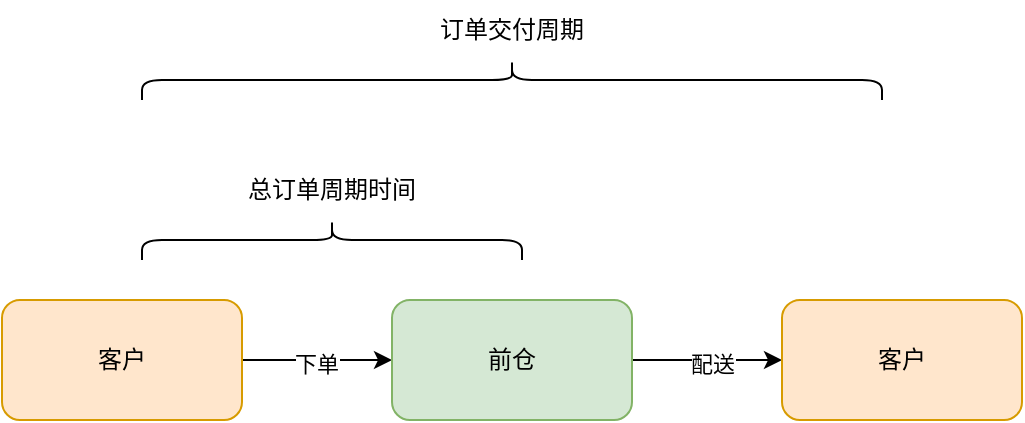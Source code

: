 <mxfile version="24.6.4" type="github">
  <diagram name="第 1 页" id="zeDQYPmnItenapbLxEYK">
    <mxGraphModel dx="616" dy="740" grid="1" gridSize="10" guides="1" tooltips="1" connect="1" arrows="1" fold="1" page="1" pageScale="1" pageWidth="827" pageHeight="1169" math="0" shadow="0">
      <root>
        <mxCell id="0" />
        <mxCell id="1" parent="0" />
        <mxCell id="cfKoiOyQj-taZWhqwXhv-8" style="edgeStyle=orthogonalEdgeStyle;rounded=0;orthogonalLoop=1;jettySize=auto;html=1;exitX=1;exitY=0.5;exitDx=0;exitDy=0;entryX=0;entryY=0.5;entryDx=0;entryDy=0;" edge="1" parent="1" source="cfKoiOyQj-taZWhqwXhv-1" target="cfKoiOyQj-taZWhqwXhv-2">
          <mxGeometry relative="1" as="geometry" />
        </mxCell>
        <mxCell id="cfKoiOyQj-taZWhqwXhv-10" value="下单" style="edgeLabel;html=1;align=center;verticalAlign=middle;resizable=0;points=[];" vertex="1" connectable="0" parent="cfKoiOyQj-taZWhqwXhv-8">
          <mxGeometry x="-0.013" y="-2" relative="1" as="geometry">
            <mxPoint as="offset" />
          </mxGeometry>
        </mxCell>
        <mxCell id="cfKoiOyQj-taZWhqwXhv-1" value="客户" style="rounded=1;whiteSpace=wrap;html=1;flipH=1;fillColor=#ffe6cc;strokeColor=#d79b00;" vertex="1" parent="1">
          <mxGeometry x="80" y="310" width="120" height="60" as="geometry" />
        </mxCell>
        <mxCell id="cfKoiOyQj-taZWhqwXhv-9" style="edgeStyle=orthogonalEdgeStyle;rounded=0;orthogonalLoop=1;jettySize=auto;html=1;exitX=1;exitY=0.5;exitDx=0;exitDy=0;entryX=0;entryY=0.5;entryDx=0;entryDy=0;" edge="1" parent="1" source="cfKoiOyQj-taZWhqwXhv-2" target="cfKoiOyQj-taZWhqwXhv-3">
          <mxGeometry relative="1" as="geometry" />
        </mxCell>
        <mxCell id="cfKoiOyQj-taZWhqwXhv-11" value="配送" style="edgeLabel;html=1;align=center;verticalAlign=middle;resizable=0;points=[];" vertex="1" connectable="0" parent="cfKoiOyQj-taZWhqwXhv-9">
          <mxGeometry x="0.067" y="-2" relative="1" as="geometry">
            <mxPoint as="offset" />
          </mxGeometry>
        </mxCell>
        <mxCell id="cfKoiOyQj-taZWhqwXhv-2" value="前仓" style="rounded=1;whiteSpace=wrap;html=1;flipH=1;fillColor=#d5e8d4;strokeColor=#82b366;" vertex="1" parent="1">
          <mxGeometry x="275" y="310" width="120" height="60" as="geometry" />
        </mxCell>
        <mxCell id="cfKoiOyQj-taZWhqwXhv-3" value="客户" style="rounded=1;whiteSpace=wrap;html=1;flipH=1;fillColor=#ffe6cc;strokeColor=#d79b00;" vertex="1" parent="1">
          <mxGeometry x="470" y="310" width="120" height="60" as="geometry" />
        </mxCell>
        <mxCell id="cfKoiOyQj-taZWhqwXhv-4" value="" style="shape=curlyBracket;whiteSpace=wrap;html=1;rounded=1;labelPosition=left;verticalLabelPosition=middle;align=right;verticalAlign=middle;direction=south;" vertex="1" parent="1">
          <mxGeometry x="150" y="270" width="190" height="20" as="geometry" />
        </mxCell>
        <mxCell id="cfKoiOyQj-taZWhqwXhv-5" value="总订单周期时间" style="text;html=1;align=center;verticalAlign=middle;whiteSpace=wrap;rounded=0;" vertex="1" parent="1">
          <mxGeometry x="200" y="240" width="90" height="30" as="geometry" />
        </mxCell>
        <mxCell id="cfKoiOyQj-taZWhqwXhv-6" value="" style="shape=curlyBracket;whiteSpace=wrap;html=1;rounded=1;labelPosition=left;verticalLabelPosition=middle;align=right;verticalAlign=middle;direction=south;" vertex="1" parent="1">
          <mxGeometry x="150" y="190" width="370" height="20" as="geometry" />
        </mxCell>
        <mxCell id="cfKoiOyQj-taZWhqwXhv-7" value="订单交付周期" style="text;html=1;align=center;verticalAlign=middle;whiteSpace=wrap;rounded=0;" vertex="1" parent="1">
          <mxGeometry x="290" y="160" width="90" height="30" as="geometry" />
        </mxCell>
      </root>
    </mxGraphModel>
  </diagram>
</mxfile>
